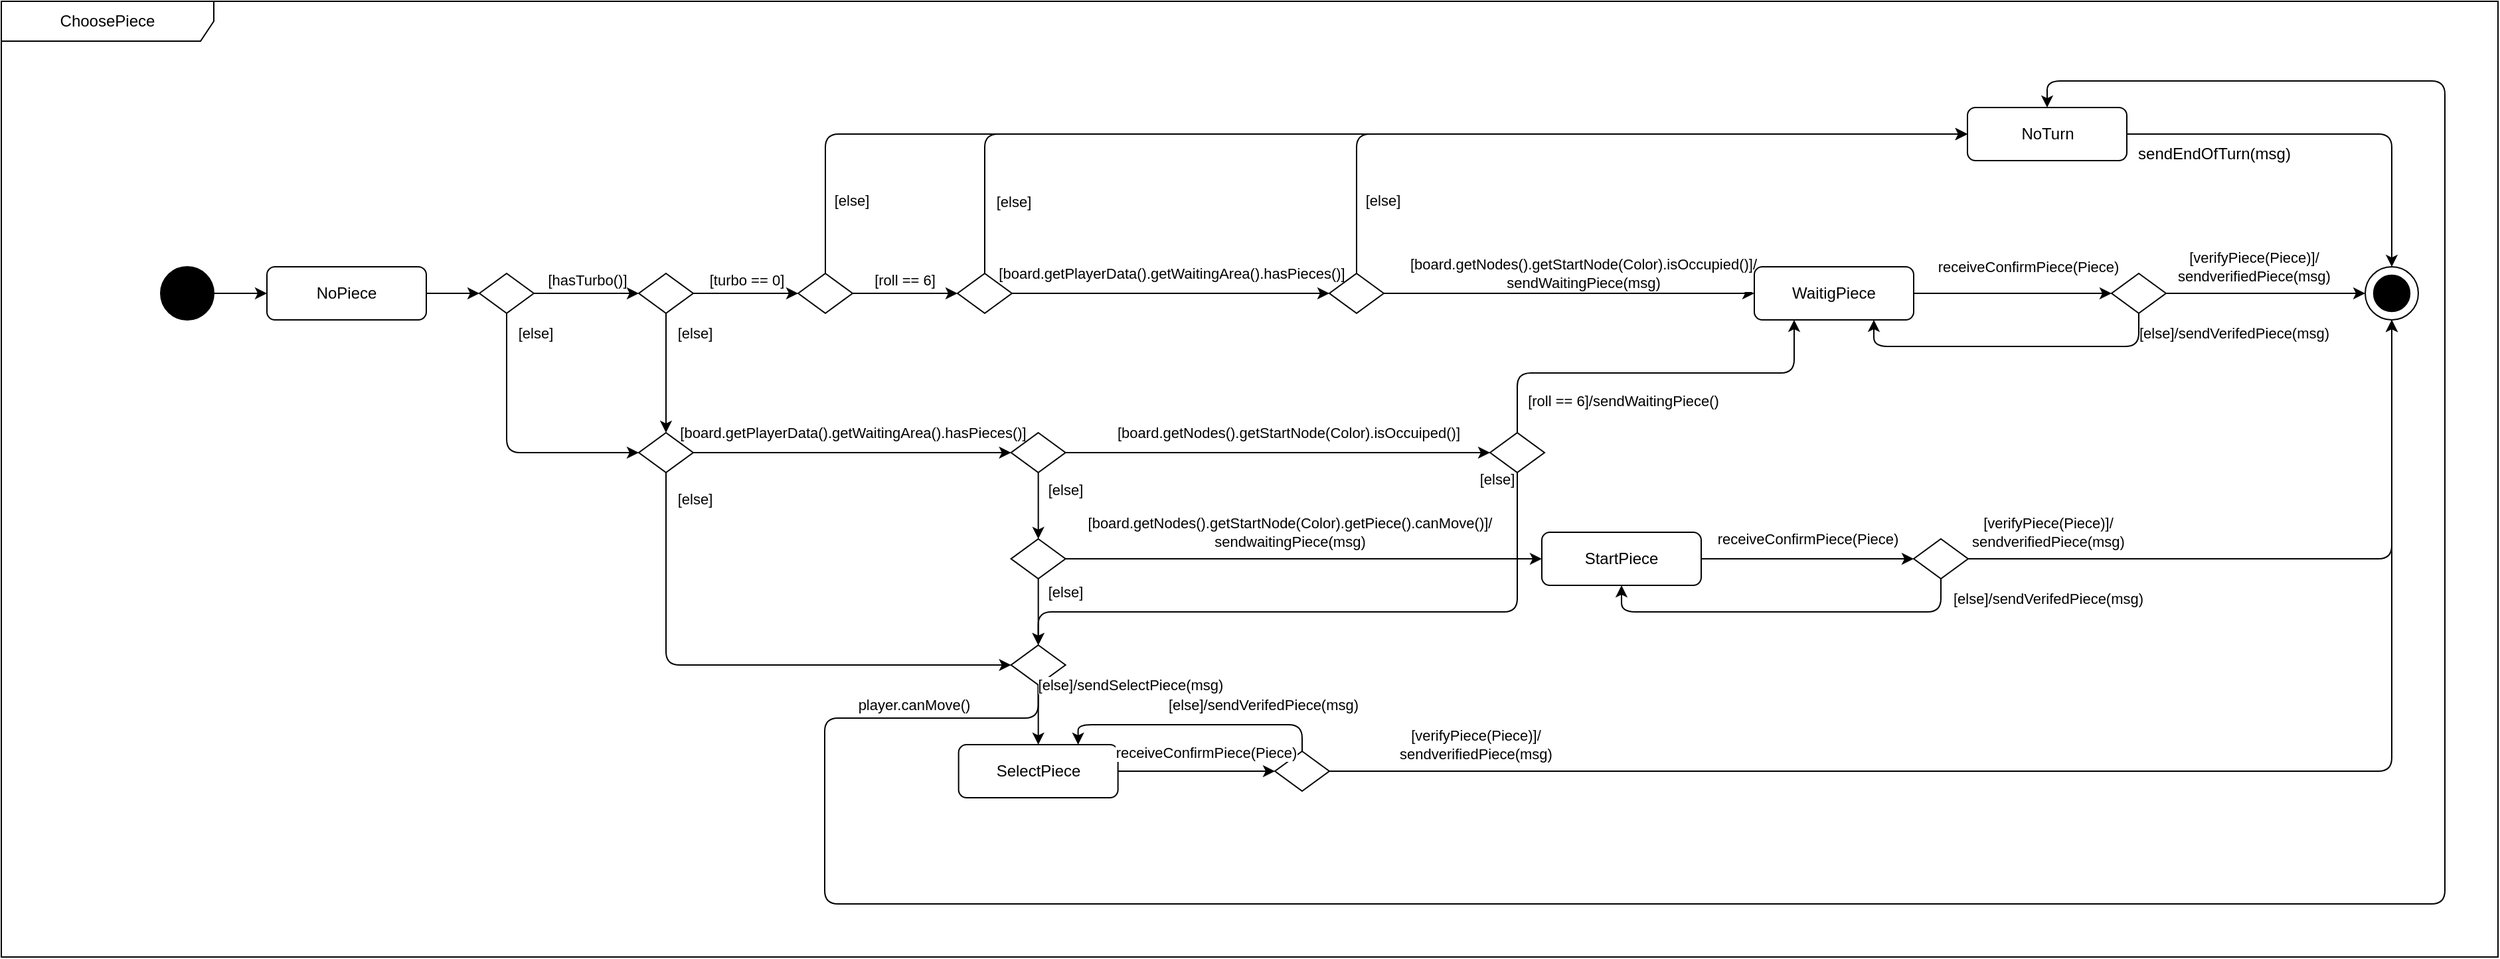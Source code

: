 <mxfile version="24.7.8">
  <diagram name="Seite-1" id="XX_EP1eDZ5W4jPPL_RQk">
    <mxGraphModel dx="1564" dy="-1144" grid="1" gridSize="10" guides="1" tooltips="1" connect="1" arrows="1" fold="1" page="1" pageScale="1" pageWidth="827" pageHeight="1169" math="0" shadow="0">
      <root>
        <mxCell id="0" />
        <mxCell id="1" parent="0" />
        <mxCell id="bH_SWkeSkAfLZ4fVDIds-1" value="ChoosePiece" style="shape=umlFrame;whiteSpace=wrap;html=1;pointerEvents=0;recursiveResize=0;container=1;collapsible=0;width=160;" vertex="1" parent="1">
          <mxGeometry x="1280" y="2400" width="1880" height="720" as="geometry" />
        </mxCell>
        <mxCell id="bH_SWkeSkAfLZ4fVDIds-96" style="edgeStyle=orthogonalEdgeStyle;rounded=0;orthogonalLoop=1;jettySize=auto;html=1;exitX=1;exitY=0.5;exitDx=0;exitDy=0;entryX=0;entryY=0.5;entryDx=0;entryDy=0;" edge="1" parent="bH_SWkeSkAfLZ4fVDIds-1" source="bH_SWkeSkAfLZ4fVDIds-3" target="bH_SWkeSkAfLZ4fVDIds-15">
          <mxGeometry relative="1" as="geometry" />
        </mxCell>
        <mxCell id="bH_SWkeSkAfLZ4fVDIds-3" value="NoPiece" style="rounded=1;whiteSpace=wrap;html=1;" vertex="1" parent="bH_SWkeSkAfLZ4fVDIds-1">
          <mxGeometry x="200" y="200" width="120" height="40" as="geometry" />
        </mxCell>
        <mxCell id="bH_SWkeSkAfLZ4fVDIds-4" value="" style="ellipse;whiteSpace=wrap;html=1;aspect=fixed;fillColor=#000000;" vertex="1" parent="bH_SWkeSkAfLZ4fVDIds-1">
          <mxGeometry x="120" y="200" width="40" height="40" as="geometry" />
        </mxCell>
        <mxCell id="bH_SWkeSkAfLZ4fVDIds-5" style="edgeStyle=orthogonalEdgeStyle;rounded=0;orthogonalLoop=1;jettySize=auto;html=1;entryX=0;entryY=0.5;entryDx=0;entryDy=0;" edge="1" parent="bH_SWkeSkAfLZ4fVDIds-1" source="bH_SWkeSkAfLZ4fVDIds-4" target="bH_SWkeSkAfLZ4fVDIds-3">
          <mxGeometry relative="1" as="geometry">
            <mxPoint x="380" y="310" as="targetPoint" />
          </mxGeometry>
        </mxCell>
        <mxCell id="bH_SWkeSkAfLZ4fVDIds-11" style="edgeStyle=orthogonalEdgeStyle;rounded=0;orthogonalLoop=1;jettySize=auto;html=1;exitX=1;exitY=0.5;exitDx=0;exitDy=0;entryX=0;entryY=0.5;entryDx=0;entryDy=0;" edge="1" parent="bH_SWkeSkAfLZ4fVDIds-1" source="bH_SWkeSkAfLZ4fVDIds-15" target="bH_SWkeSkAfLZ4fVDIds-20">
          <mxGeometry relative="1" as="geometry" />
        </mxCell>
        <mxCell id="bH_SWkeSkAfLZ4fVDIds-12" value="[hasTurbo()]" style="edgeLabel;html=1;align=center;verticalAlign=middle;resizable=0;points=[];" vertex="1" connectable="0" parent="bH_SWkeSkAfLZ4fVDIds-11">
          <mxGeometry x="0.063" y="-2" relative="1" as="geometry">
            <mxPoint x="-2" y="-12" as="offset" />
          </mxGeometry>
        </mxCell>
        <mxCell id="bH_SWkeSkAfLZ4fVDIds-13" style="edgeStyle=orthogonalEdgeStyle;rounded=1;orthogonalLoop=1;jettySize=auto;html=1;exitX=0.5;exitY=1;exitDx=0;exitDy=0;entryX=0;entryY=0.5;entryDx=0;entryDy=0;curved=0;" edge="1" parent="bH_SWkeSkAfLZ4fVDIds-1" source="bH_SWkeSkAfLZ4fVDIds-15" target="bH_SWkeSkAfLZ4fVDIds-55">
          <mxGeometry relative="1" as="geometry" />
        </mxCell>
        <mxCell id="bH_SWkeSkAfLZ4fVDIds-14" value="[else]" style="edgeLabel;html=1;align=center;verticalAlign=middle;resizable=0;points=[];" vertex="1" connectable="0" parent="bH_SWkeSkAfLZ4fVDIds-13">
          <mxGeometry x="-0.661" y="4" relative="1" as="geometry">
            <mxPoint x="17" y="-20" as="offset" />
          </mxGeometry>
        </mxCell>
        <mxCell id="bH_SWkeSkAfLZ4fVDIds-15" value="" style="rhombus;whiteSpace=wrap;html=1;" vertex="1" parent="bH_SWkeSkAfLZ4fVDIds-1">
          <mxGeometry x="360" y="205" width="41" height="30" as="geometry" />
        </mxCell>
        <mxCell id="bH_SWkeSkAfLZ4fVDIds-16" style="edgeStyle=orthogonalEdgeStyle;rounded=0;orthogonalLoop=1;jettySize=auto;html=1;exitX=1;exitY=0.5;exitDx=0;exitDy=0;entryX=0;entryY=0.5;entryDx=0;entryDy=0;" edge="1" parent="bH_SWkeSkAfLZ4fVDIds-1" source="bH_SWkeSkAfLZ4fVDIds-20" target="bH_SWkeSkAfLZ4fVDIds-25">
          <mxGeometry relative="1" as="geometry" />
        </mxCell>
        <mxCell id="bH_SWkeSkAfLZ4fVDIds-17" value="[turbo == 0]" style="edgeLabel;html=1;align=center;verticalAlign=middle;resizable=0;points=[];" vertex="1" connectable="0" parent="bH_SWkeSkAfLZ4fVDIds-16">
          <mxGeometry x="-0.038" y="-1" relative="1" as="geometry">
            <mxPoint x="2" y="-11" as="offset" />
          </mxGeometry>
        </mxCell>
        <mxCell id="bH_SWkeSkAfLZ4fVDIds-18" style="edgeStyle=orthogonalEdgeStyle;rounded=0;orthogonalLoop=1;jettySize=auto;html=1;exitX=0.5;exitY=1;exitDx=0;exitDy=0;entryX=0.5;entryY=0;entryDx=0;entryDy=0;" edge="1" parent="bH_SWkeSkAfLZ4fVDIds-1" source="bH_SWkeSkAfLZ4fVDIds-20" target="bH_SWkeSkAfLZ4fVDIds-55">
          <mxGeometry relative="1" as="geometry" />
        </mxCell>
        <mxCell id="bH_SWkeSkAfLZ4fVDIds-19" value="[else]" style="edgeLabel;html=1;align=center;verticalAlign=middle;resizable=0;points=[];" vertex="1" connectable="0" parent="bH_SWkeSkAfLZ4fVDIds-18">
          <mxGeometry x="-0.04" y="-3" relative="1" as="geometry">
            <mxPoint x="24" y="-28" as="offset" />
          </mxGeometry>
        </mxCell>
        <mxCell id="bH_SWkeSkAfLZ4fVDIds-20" value="" style="rhombus;whiteSpace=wrap;html=1;" vertex="1" parent="bH_SWkeSkAfLZ4fVDIds-1">
          <mxGeometry x="480" y="205" width="41" height="30" as="geometry" />
        </mxCell>
        <mxCell id="bH_SWkeSkAfLZ4fVDIds-21" style="edgeStyle=orthogonalEdgeStyle;rounded=0;orthogonalLoop=1;jettySize=auto;html=1;exitX=1;exitY=0.5;exitDx=0;exitDy=0;entryX=0;entryY=0.5;entryDx=0;entryDy=0;" edge="1" parent="bH_SWkeSkAfLZ4fVDIds-1" source="bH_SWkeSkAfLZ4fVDIds-25" target="bH_SWkeSkAfLZ4fVDIds-30">
          <mxGeometry relative="1" as="geometry" />
        </mxCell>
        <mxCell id="bH_SWkeSkAfLZ4fVDIds-22" value="[roll == 6]" style="edgeLabel;html=1;align=center;verticalAlign=middle;resizable=0;points=[];" vertex="1" connectable="0" parent="bH_SWkeSkAfLZ4fVDIds-21">
          <mxGeometry x="-0.173" y="-1" relative="1" as="geometry">
            <mxPoint x="6" y="-11" as="offset" />
          </mxGeometry>
        </mxCell>
        <mxCell id="bH_SWkeSkAfLZ4fVDIds-23" style="edgeStyle=orthogonalEdgeStyle;rounded=1;orthogonalLoop=1;jettySize=auto;html=1;exitX=0.5;exitY=0;exitDx=0;exitDy=0;entryX=0;entryY=0.5;entryDx=0;entryDy=0;curved=0;" edge="1" parent="bH_SWkeSkAfLZ4fVDIds-1" source="bH_SWkeSkAfLZ4fVDIds-25" target="bH_SWkeSkAfLZ4fVDIds-50">
          <mxGeometry relative="1" as="geometry" />
        </mxCell>
        <mxCell id="bH_SWkeSkAfLZ4fVDIds-24" value="[else]" style="edgeLabel;html=1;align=center;verticalAlign=middle;resizable=0;points=[];" vertex="1" connectable="0" parent="bH_SWkeSkAfLZ4fVDIds-23">
          <mxGeometry x="-0.9" relative="1" as="geometry">
            <mxPoint x="19" y="-7" as="offset" />
          </mxGeometry>
        </mxCell>
        <mxCell id="bH_SWkeSkAfLZ4fVDIds-25" value="" style="rhombus;whiteSpace=wrap;html=1;" vertex="1" parent="bH_SWkeSkAfLZ4fVDIds-1">
          <mxGeometry x="600" y="205" width="41" height="30" as="geometry" />
        </mxCell>
        <mxCell id="bH_SWkeSkAfLZ4fVDIds-26" style="edgeStyle=orthogonalEdgeStyle;rounded=0;orthogonalLoop=1;jettySize=auto;html=1;exitX=1;exitY=0.5;exitDx=0;exitDy=0;entryX=0;entryY=0.5;entryDx=0;entryDy=0;" edge="1" parent="bH_SWkeSkAfLZ4fVDIds-1" source="bH_SWkeSkAfLZ4fVDIds-30" target="bH_SWkeSkAfLZ4fVDIds-35">
          <mxGeometry relative="1" as="geometry" />
        </mxCell>
        <mxCell id="bH_SWkeSkAfLZ4fVDIds-27" value="[board.getPlayerData().getWaitingArea().hasPieces()]" style="edgeLabel;html=1;align=center;verticalAlign=middle;resizable=0;points=[];" vertex="1" connectable="0" parent="bH_SWkeSkAfLZ4fVDIds-26">
          <mxGeometry x="0.026" y="1" relative="1" as="geometry">
            <mxPoint x="-3" y="-14" as="offset" />
          </mxGeometry>
        </mxCell>
        <mxCell id="bH_SWkeSkAfLZ4fVDIds-28" style="edgeStyle=orthogonalEdgeStyle;rounded=1;orthogonalLoop=1;jettySize=auto;html=1;exitX=0.5;exitY=0;exitDx=0;exitDy=0;entryX=0;entryY=0.5;entryDx=0;entryDy=0;curved=0;" edge="1" parent="bH_SWkeSkAfLZ4fVDIds-1" source="bH_SWkeSkAfLZ4fVDIds-30" target="bH_SWkeSkAfLZ4fVDIds-50">
          <mxGeometry relative="1" as="geometry" />
        </mxCell>
        <mxCell id="bH_SWkeSkAfLZ4fVDIds-29" value="[else]" style="edgeLabel;html=1;align=center;verticalAlign=middle;resizable=0;points=[];" vertex="1" connectable="0" parent="bH_SWkeSkAfLZ4fVDIds-28">
          <mxGeometry x="-0.88" y="-2" relative="1" as="geometry">
            <mxPoint x="19" y="-4" as="offset" />
          </mxGeometry>
        </mxCell>
        <mxCell id="bH_SWkeSkAfLZ4fVDIds-30" value="" style="rhombus;whiteSpace=wrap;html=1;" vertex="1" parent="bH_SWkeSkAfLZ4fVDIds-1">
          <mxGeometry x="720" y="205" width="41" height="30" as="geometry" />
        </mxCell>
        <mxCell id="bH_SWkeSkAfLZ4fVDIds-31" style="edgeStyle=orthogonalEdgeStyle;rounded=0;orthogonalLoop=1;jettySize=auto;html=1;exitX=1;exitY=0.5;exitDx=0;exitDy=0;entryX=0;entryY=0.5;entryDx=0;entryDy=0;" edge="1" parent="bH_SWkeSkAfLZ4fVDIds-1" source="bH_SWkeSkAfLZ4fVDIds-35" target="bH_SWkeSkAfLZ4fVDIds-38">
          <mxGeometry relative="1" as="geometry" />
        </mxCell>
        <mxCell id="bH_SWkeSkAfLZ4fVDIds-32" value="[board.getNodes().getStartNode(Color).isOccupied()]/&lt;div&gt;sendWaitingPiece(msg)&lt;/div&gt;" style="edgeLabel;html=1;align=center;verticalAlign=middle;resizable=0;points=[];" vertex="1" connectable="0" parent="bH_SWkeSkAfLZ4fVDIds-31">
          <mxGeometry x="0.078" relative="1" as="geometry">
            <mxPoint x="-1" y="-15" as="offset" />
          </mxGeometry>
        </mxCell>
        <mxCell id="bH_SWkeSkAfLZ4fVDIds-33" style="edgeStyle=orthogonalEdgeStyle;rounded=1;orthogonalLoop=1;jettySize=auto;html=1;exitX=0.5;exitY=0;exitDx=0;exitDy=0;entryX=0;entryY=0.5;entryDx=0;entryDy=0;curved=0;" edge="1" parent="bH_SWkeSkAfLZ4fVDIds-1" source="bH_SWkeSkAfLZ4fVDIds-35" target="bH_SWkeSkAfLZ4fVDIds-50">
          <mxGeometry relative="1" as="geometry" />
        </mxCell>
        <mxCell id="bH_SWkeSkAfLZ4fVDIds-34" value="[else]" style="edgeLabel;html=1;align=center;verticalAlign=middle;resizable=0;points=[];" vertex="1" connectable="0" parent="bH_SWkeSkAfLZ4fVDIds-33">
          <mxGeometry x="-0.858" y="-3" relative="1" as="geometry">
            <mxPoint x="16" y="-15" as="offset" />
          </mxGeometry>
        </mxCell>
        <mxCell id="bH_SWkeSkAfLZ4fVDIds-35" value="" style="rhombus;whiteSpace=wrap;html=1;" vertex="1" parent="bH_SWkeSkAfLZ4fVDIds-1">
          <mxGeometry x="1000" y="205" width="41" height="30" as="geometry" />
        </mxCell>
        <mxCell id="bH_SWkeSkAfLZ4fVDIds-36" style="edgeStyle=orthogonalEdgeStyle;rounded=0;orthogonalLoop=1;jettySize=auto;html=1;exitX=1;exitY=0.5;exitDx=0;exitDy=0;entryX=0;entryY=0.5;entryDx=0;entryDy=0;" edge="1" parent="bH_SWkeSkAfLZ4fVDIds-1" source="bH_SWkeSkAfLZ4fVDIds-38" target="bH_SWkeSkAfLZ4fVDIds-45">
          <mxGeometry relative="1" as="geometry" />
        </mxCell>
        <mxCell id="bH_SWkeSkAfLZ4fVDIds-37" value="receiveConfirmPiece(Piece)" style="edgeLabel;html=1;align=center;verticalAlign=middle;resizable=0;points=[];" vertex="1" connectable="0" parent="bH_SWkeSkAfLZ4fVDIds-36">
          <mxGeometry x="0.013" y="-1" relative="1" as="geometry">
            <mxPoint x="10" y="-21" as="offset" />
          </mxGeometry>
        </mxCell>
        <mxCell id="bH_SWkeSkAfLZ4fVDIds-38" value="WaitigPiece" style="rounded=1;whiteSpace=wrap;html=1;" vertex="1" parent="bH_SWkeSkAfLZ4fVDIds-1">
          <mxGeometry x="1320" y="200" width="120" height="40" as="geometry" />
        </mxCell>
        <mxCell id="bH_SWkeSkAfLZ4fVDIds-41" style="edgeStyle=orthogonalEdgeStyle;rounded=0;orthogonalLoop=1;jettySize=auto;html=1;exitX=1;exitY=0.5;exitDx=0;exitDy=0;entryX=0;entryY=0.5;entryDx=0;entryDy=0;" edge="1" parent="bH_SWkeSkAfLZ4fVDIds-1" source="bH_SWkeSkAfLZ4fVDIds-45" target="bH_SWkeSkAfLZ4fVDIds-46">
          <mxGeometry relative="1" as="geometry" />
        </mxCell>
        <mxCell id="bH_SWkeSkAfLZ4fVDIds-42" value="[verifyPiece(Piece)]/&lt;div&gt;sendverifiedPiece(msg)&lt;/div&gt;" style="edgeLabel;html=1;align=center;verticalAlign=middle;resizable=0;points=[];" vertex="1" connectable="0" parent="bH_SWkeSkAfLZ4fVDIds-41">
          <mxGeometry x="-0.253" y="1" relative="1" as="geometry">
            <mxPoint x="10" y="-19" as="offset" />
          </mxGeometry>
        </mxCell>
        <mxCell id="bH_SWkeSkAfLZ4fVDIds-43" style="edgeStyle=orthogonalEdgeStyle;rounded=1;orthogonalLoop=1;jettySize=auto;html=1;exitX=0.5;exitY=1;exitDx=0;exitDy=0;entryX=0.75;entryY=1;entryDx=0;entryDy=0;curved=0;" edge="1" parent="bH_SWkeSkAfLZ4fVDIds-1" source="bH_SWkeSkAfLZ4fVDIds-45" target="bH_SWkeSkAfLZ4fVDIds-38">
          <mxGeometry relative="1" as="geometry" />
        </mxCell>
        <mxCell id="bH_SWkeSkAfLZ4fVDIds-44" value="[else]/sendVerifedPiece(msg)" style="edgeLabel;html=1;align=center;verticalAlign=middle;resizable=0;points=[];" vertex="1" connectable="0" parent="bH_SWkeSkAfLZ4fVDIds-43">
          <mxGeometry x="-0.844" y="3" relative="1" as="geometry">
            <mxPoint x="68" y="-4" as="offset" />
          </mxGeometry>
        </mxCell>
        <mxCell id="bH_SWkeSkAfLZ4fVDIds-45" value="" style="rhombus;whiteSpace=wrap;html=1;" vertex="1" parent="bH_SWkeSkAfLZ4fVDIds-1">
          <mxGeometry x="1589" y="205" width="41" height="30" as="geometry" />
        </mxCell>
        <mxCell id="bH_SWkeSkAfLZ4fVDIds-46" value="" style="ellipse;whiteSpace=wrap;html=1;aspect=fixed;" vertex="1" parent="bH_SWkeSkAfLZ4fVDIds-1">
          <mxGeometry x="1780" y="200" width="40" height="40" as="geometry" />
        </mxCell>
        <mxCell id="bH_SWkeSkAfLZ4fVDIds-47" value="" style="ellipse;whiteSpace=wrap;html=1;aspect=fixed;fillColor=#000000;" vertex="1" parent="bH_SWkeSkAfLZ4fVDIds-1">
          <mxGeometry x="1786.41" y="206.41" width="27.18" height="27.18" as="geometry" />
        </mxCell>
        <mxCell id="bH_SWkeSkAfLZ4fVDIds-48" style="edgeStyle=orthogonalEdgeStyle;rounded=1;orthogonalLoop=1;jettySize=auto;html=1;exitX=1;exitY=0.5;exitDx=0;exitDy=0;entryX=0.5;entryY=0;entryDx=0;entryDy=0;curved=0;" edge="1" parent="bH_SWkeSkAfLZ4fVDIds-1" source="bH_SWkeSkAfLZ4fVDIds-50" target="bH_SWkeSkAfLZ4fVDIds-46">
          <mxGeometry relative="1" as="geometry" />
        </mxCell>
        <mxCell id="bH_SWkeSkAfLZ4fVDIds-50" value="NoTurn" style="rounded=1;whiteSpace=wrap;html=1;" vertex="1" parent="bH_SWkeSkAfLZ4fVDIds-1">
          <mxGeometry x="1480.5" y="80" width="120" height="40" as="geometry" />
        </mxCell>
        <mxCell id="bH_SWkeSkAfLZ4fVDIds-51" style="edgeStyle=orthogonalEdgeStyle;rounded=0;orthogonalLoop=1;jettySize=auto;html=1;exitX=1;exitY=0.5;exitDx=0;exitDy=0;entryX=0;entryY=0.5;entryDx=0;entryDy=0;" edge="1" parent="bH_SWkeSkAfLZ4fVDIds-1" source="bH_SWkeSkAfLZ4fVDIds-55" target="bH_SWkeSkAfLZ4fVDIds-60">
          <mxGeometry relative="1" as="geometry" />
        </mxCell>
        <mxCell id="bH_SWkeSkAfLZ4fVDIds-52" value="[board.getPlayerData().getWaitingArea().hasPieces()]" style="edgeLabel;html=1;align=center;verticalAlign=middle;resizable=0;points=[];" vertex="1" connectable="0" parent="bH_SWkeSkAfLZ4fVDIds-51">
          <mxGeometry x="-0.632" y="3" relative="1" as="geometry">
            <mxPoint x="76" y="-12" as="offset" />
          </mxGeometry>
        </mxCell>
        <mxCell id="bH_SWkeSkAfLZ4fVDIds-53" style="edgeStyle=orthogonalEdgeStyle;rounded=1;orthogonalLoop=1;jettySize=auto;html=1;exitX=0.5;exitY=1;exitDx=0;exitDy=0;entryX=0;entryY=0.5;entryDx=0;entryDy=0;curved=0;" edge="1" parent="bH_SWkeSkAfLZ4fVDIds-1" source="bH_SWkeSkAfLZ4fVDIds-55" target="bH_SWkeSkAfLZ4fVDIds-70">
          <mxGeometry relative="1" as="geometry" />
        </mxCell>
        <mxCell id="bH_SWkeSkAfLZ4fVDIds-54" value="[else]" style="edgeLabel;html=1;align=center;verticalAlign=middle;resizable=0;points=[];" vertex="1" connectable="0" parent="bH_SWkeSkAfLZ4fVDIds-53">
          <mxGeometry x="-0.804" y="1" relative="1" as="geometry">
            <mxPoint x="20" y="-20" as="offset" />
          </mxGeometry>
        </mxCell>
        <mxCell id="bH_SWkeSkAfLZ4fVDIds-55" value="" style="rhombus;whiteSpace=wrap;html=1;" vertex="1" parent="bH_SWkeSkAfLZ4fVDIds-1">
          <mxGeometry x="480" y="325" width="41" height="30" as="geometry" />
        </mxCell>
        <mxCell id="bH_SWkeSkAfLZ4fVDIds-56" style="edgeStyle=orthogonalEdgeStyle;rounded=0;orthogonalLoop=1;jettySize=auto;html=1;exitX=0.5;exitY=1;exitDx=0;exitDy=0;entryX=0.5;entryY=0;entryDx=0;entryDy=0;" edge="1" parent="bH_SWkeSkAfLZ4fVDIds-1" source="bH_SWkeSkAfLZ4fVDIds-60" target="bH_SWkeSkAfLZ4fVDIds-65">
          <mxGeometry relative="1" as="geometry" />
        </mxCell>
        <mxCell id="bH_SWkeSkAfLZ4fVDIds-57" value="[else]" style="edgeLabel;html=1;align=center;verticalAlign=middle;resizable=0;points=[];" vertex="1" connectable="0" parent="bH_SWkeSkAfLZ4fVDIds-56">
          <mxGeometry x="-0.497" y="1" relative="1" as="geometry">
            <mxPoint x="19" as="offset" />
          </mxGeometry>
        </mxCell>
        <mxCell id="bH_SWkeSkAfLZ4fVDIds-58" style="edgeStyle=orthogonalEdgeStyle;rounded=0;orthogonalLoop=1;jettySize=auto;html=1;exitX=1;exitY=0.5;exitDx=0;exitDy=0;entryX=0;entryY=0.5;entryDx=0;entryDy=0;" edge="1" parent="bH_SWkeSkAfLZ4fVDIds-1" source="bH_SWkeSkAfLZ4fVDIds-60" target="bH_SWkeSkAfLZ4fVDIds-78">
          <mxGeometry relative="1" as="geometry" />
        </mxCell>
        <mxCell id="bH_SWkeSkAfLZ4fVDIds-59" value="[board.getNodes().getStartNode(Color).isOccuiped()]" style="edgeLabel;html=1;align=center;verticalAlign=middle;resizable=0;points=[];" vertex="1" connectable="0" parent="bH_SWkeSkAfLZ4fVDIds-58">
          <mxGeometry x="0.196" y="-2" relative="1" as="geometry">
            <mxPoint x="-24" y="-17" as="offset" />
          </mxGeometry>
        </mxCell>
        <mxCell id="bH_SWkeSkAfLZ4fVDIds-60" value="" style="rhombus;whiteSpace=wrap;html=1;" vertex="1" parent="bH_SWkeSkAfLZ4fVDIds-1">
          <mxGeometry x="760.33" y="325" width="41" height="30" as="geometry" />
        </mxCell>
        <mxCell id="bH_SWkeSkAfLZ4fVDIds-61" style="edgeStyle=orthogonalEdgeStyle;rounded=0;orthogonalLoop=1;jettySize=auto;html=1;exitX=0.5;exitY=1;exitDx=0;exitDy=0;entryX=0.5;entryY=0;entryDx=0;entryDy=0;" edge="1" parent="bH_SWkeSkAfLZ4fVDIds-1" source="bH_SWkeSkAfLZ4fVDIds-65" target="bH_SWkeSkAfLZ4fVDIds-70">
          <mxGeometry relative="1" as="geometry" />
        </mxCell>
        <mxCell id="bH_SWkeSkAfLZ4fVDIds-62" value="[else]" style="edgeLabel;html=1;align=center;verticalAlign=middle;resizable=0;points=[];" vertex="1" connectable="0" parent="bH_SWkeSkAfLZ4fVDIds-61">
          <mxGeometry x="-0.623" y="1" relative="1" as="geometry">
            <mxPoint x="19" as="offset" />
          </mxGeometry>
        </mxCell>
        <mxCell id="bH_SWkeSkAfLZ4fVDIds-63" style="edgeStyle=orthogonalEdgeStyle;rounded=0;orthogonalLoop=1;jettySize=auto;html=1;exitX=1;exitY=0.5;exitDx=0;exitDy=0;entryX=0;entryY=0.5;entryDx=0;entryDy=0;" edge="1" parent="bH_SWkeSkAfLZ4fVDIds-1" source="bH_SWkeSkAfLZ4fVDIds-65" target="bH_SWkeSkAfLZ4fVDIds-81">
          <mxGeometry relative="1" as="geometry" />
        </mxCell>
        <mxCell id="bH_SWkeSkAfLZ4fVDIds-64" value="[board.getNodes().getStartNode(Color).getPiece().canMove()]/&lt;div&gt;sendwaitingPiece(msg)&lt;/div&gt;" style="edgeLabel;html=1;align=center;verticalAlign=middle;resizable=0;points=[];" vertex="1" connectable="0" parent="bH_SWkeSkAfLZ4fVDIds-63">
          <mxGeometry x="-0.451" relative="1" as="geometry">
            <mxPoint x="70" y="-20" as="offset" />
          </mxGeometry>
        </mxCell>
        <mxCell id="bH_SWkeSkAfLZ4fVDIds-65" value="" style="rhombus;whiteSpace=wrap;html=1;" vertex="1" parent="bH_SWkeSkAfLZ4fVDIds-1">
          <mxGeometry x="760.33" y="405" width="41" height="30" as="geometry" />
        </mxCell>
        <mxCell id="bH_SWkeSkAfLZ4fVDIds-66" style="edgeStyle=orthogonalEdgeStyle;rounded=0;orthogonalLoop=1;jettySize=auto;html=1;exitX=0.5;exitY=1;exitDx=0;exitDy=0;entryX=0.5;entryY=0;entryDx=0;entryDy=0;" edge="1" parent="bH_SWkeSkAfLZ4fVDIds-1" source="bH_SWkeSkAfLZ4fVDIds-70" target="bH_SWkeSkAfLZ4fVDIds-73">
          <mxGeometry relative="1" as="geometry" />
        </mxCell>
        <mxCell id="bH_SWkeSkAfLZ4fVDIds-68" style="edgeStyle=orthogonalEdgeStyle;rounded=1;orthogonalLoop=1;jettySize=auto;html=1;exitX=0.5;exitY=1;exitDx=0;exitDy=0;entryX=0.5;entryY=0;entryDx=0;entryDy=0;curved=0;" edge="1" parent="bH_SWkeSkAfLZ4fVDIds-1" source="bH_SWkeSkAfLZ4fVDIds-70" target="bH_SWkeSkAfLZ4fVDIds-50">
          <mxGeometry relative="1" as="geometry">
            <Array as="points">
              <mxPoint x="781" y="540" />
              <mxPoint x="620" y="540" />
              <mxPoint x="620" y="680" />
              <mxPoint x="1840" y="680" />
              <mxPoint x="1840" y="60" />
              <mxPoint x="1541" y="60" />
            </Array>
          </mxGeometry>
        </mxCell>
        <mxCell id="bH_SWkeSkAfLZ4fVDIds-69" value="player.canMove()" style="edgeLabel;html=1;align=center;verticalAlign=middle;resizable=0;points=[];" vertex="1" connectable="0" parent="bH_SWkeSkAfLZ4fVDIds-68">
          <mxGeometry x="-0.899" relative="1" as="geometry">
            <mxPoint x="6" y="-10" as="offset" />
          </mxGeometry>
        </mxCell>
        <mxCell id="bH_SWkeSkAfLZ4fVDIds-70" value="" style="rhombus;whiteSpace=wrap;html=1;" vertex="1" parent="bH_SWkeSkAfLZ4fVDIds-1">
          <mxGeometry x="760.33" y="485" width="41" height="30" as="geometry" />
        </mxCell>
        <mxCell id="bH_SWkeSkAfLZ4fVDIds-71" style="edgeStyle=orthogonalEdgeStyle;rounded=0;orthogonalLoop=1;jettySize=auto;html=1;exitX=1;exitY=0.5;exitDx=0;exitDy=0;entryX=0;entryY=0.5;entryDx=0;entryDy=0;" edge="1" parent="bH_SWkeSkAfLZ4fVDIds-1" source="bH_SWkeSkAfLZ4fVDIds-73" target="bH_SWkeSkAfLZ4fVDIds-86">
          <mxGeometry relative="1" as="geometry" />
        </mxCell>
        <mxCell id="bH_SWkeSkAfLZ4fVDIds-73" value="SelectPiece" style="rounded=1;whiteSpace=wrap;html=1;" vertex="1" parent="bH_SWkeSkAfLZ4fVDIds-1">
          <mxGeometry x="720.83" y="560" width="120" height="40" as="geometry" />
        </mxCell>
        <mxCell id="bH_SWkeSkAfLZ4fVDIds-74" style="edgeStyle=orthogonalEdgeStyle;rounded=1;orthogonalLoop=1;jettySize=auto;html=1;exitX=0.5;exitY=0;exitDx=0;exitDy=0;entryX=0.25;entryY=1;entryDx=0;entryDy=0;curved=0;" edge="1" parent="bH_SWkeSkAfLZ4fVDIds-1" source="bH_SWkeSkAfLZ4fVDIds-78" target="bH_SWkeSkAfLZ4fVDIds-38">
          <mxGeometry relative="1" as="geometry">
            <Array as="points">
              <mxPoint x="1142" y="280" />
              <mxPoint x="1350" y="280" />
            </Array>
          </mxGeometry>
        </mxCell>
        <mxCell id="bH_SWkeSkAfLZ4fVDIds-75" value="[roll == 6]/sendWaitingPiece()" style="edgeLabel;html=1;align=center;verticalAlign=middle;resizable=0;points=[];" vertex="1" connectable="0" parent="bH_SWkeSkAfLZ4fVDIds-74">
          <mxGeometry x="-0.88" relative="1" as="geometry">
            <mxPoint x="79" y="-7" as="offset" />
          </mxGeometry>
        </mxCell>
        <mxCell id="bH_SWkeSkAfLZ4fVDIds-76" style="edgeStyle=orthogonalEdgeStyle;rounded=1;orthogonalLoop=1;jettySize=auto;html=1;exitX=0.5;exitY=1;exitDx=0;exitDy=0;entryX=0.5;entryY=0;entryDx=0;entryDy=0;curved=0;" edge="1" parent="bH_SWkeSkAfLZ4fVDIds-1" source="bH_SWkeSkAfLZ4fVDIds-78" target="bH_SWkeSkAfLZ4fVDIds-70">
          <mxGeometry relative="1" as="geometry">
            <Array as="points">
              <mxPoint x="1142" y="460" />
              <mxPoint x="781" y="460" />
            </Array>
          </mxGeometry>
        </mxCell>
        <mxCell id="bH_SWkeSkAfLZ4fVDIds-77" value="[else]" style="edgeLabel;html=1;align=center;verticalAlign=middle;resizable=0;points=[];" vertex="1" connectable="0" parent="bH_SWkeSkAfLZ4fVDIds-76">
          <mxGeometry x="-0.738" y="-1" relative="1" as="geometry">
            <mxPoint x="-15" y="-60" as="offset" />
          </mxGeometry>
        </mxCell>
        <mxCell id="bH_SWkeSkAfLZ4fVDIds-78" value="" style="rhombus;whiteSpace=wrap;html=1;" vertex="1" parent="bH_SWkeSkAfLZ4fVDIds-1">
          <mxGeometry x="1121" y="325" width="41" height="30" as="geometry" />
        </mxCell>
        <mxCell id="bH_SWkeSkAfLZ4fVDIds-79" style="edgeStyle=orthogonalEdgeStyle;rounded=0;orthogonalLoop=1;jettySize=auto;html=1;exitX=1;exitY=0.5;exitDx=0;exitDy=0;entryX=0;entryY=0.5;entryDx=0;entryDy=0;" edge="1" parent="bH_SWkeSkAfLZ4fVDIds-1" source="bH_SWkeSkAfLZ4fVDIds-81" target="bH_SWkeSkAfLZ4fVDIds-93">
          <mxGeometry relative="1" as="geometry" />
        </mxCell>
        <mxCell id="bH_SWkeSkAfLZ4fVDIds-81" value="StartPiece" style="rounded=1;whiteSpace=wrap;html=1;" vertex="1" parent="bH_SWkeSkAfLZ4fVDIds-1">
          <mxGeometry x="1160" y="400" width="120" height="40" as="geometry" />
        </mxCell>
        <mxCell id="bH_SWkeSkAfLZ4fVDIds-82" style="edgeStyle=orthogonalEdgeStyle;rounded=1;orthogonalLoop=1;jettySize=auto;html=1;exitX=0.5;exitY=0;exitDx=0;exitDy=0;entryX=0.75;entryY=0;entryDx=0;entryDy=0;curved=0;" edge="1" parent="bH_SWkeSkAfLZ4fVDIds-1" source="bH_SWkeSkAfLZ4fVDIds-86" target="bH_SWkeSkAfLZ4fVDIds-73">
          <mxGeometry relative="1" as="geometry" />
        </mxCell>
        <mxCell id="bH_SWkeSkAfLZ4fVDIds-84" style="edgeStyle=orthogonalEdgeStyle;rounded=1;orthogonalLoop=1;jettySize=auto;html=1;exitX=1;exitY=0.5;exitDx=0;exitDy=0;entryX=0.5;entryY=1;entryDx=0;entryDy=0;curved=0;" edge="1" parent="bH_SWkeSkAfLZ4fVDIds-1" source="bH_SWkeSkAfLZ4fVDIds-86" target="bH_SWkeSkAfLZ4fVDIds-46">
          <mxGeometry relative="1" as="geometry" />
        </mxCell>
        <mxCell id="bH_SWkeSkAfLZ4fVDIds-86" value="" style="rhombus;whiteSpace=wrap;html=1;" vertex="1" parent="bH_SWkeSkAfLZ4fVDIds-1">
          <mxGeometry x="959" y="565" width="41" height="30" as="geometry" />
        </mxCell>
        <mxCell id="bH_SWkeSkAfLZ4fVDIds-89" style="edgeStyle=orthogonalEdgeStyle;rounded=1;orthogonalLoop=1;jettySize=auto;html=1;exitX=1;exitY=0.5;exitDx=0;exitDy=0;entryX=0.5;entryY=1;entryDx=0;entryDy=0;curved=0;" edge="1" parent="bH_SWkeSkAfLZ4fVDIds-1" source="bH_SWkeSkAfLZ4fVDIds-93" target="bH_SWkeSkAfLZ4fVDIds-46">
          <mxGeometry relative="1" as="geometry" />
        </mxCell>
        <mxCell id="bH_SWkeSkAfLZ4fVDIds-91" style="edgeStyle=orthogonalEdgeStyle;rounded=1;orthogonalLoop=1;jettySize=auto;html=1;exitX=0.5;exitY=1;exitDx=0;exitDy=0;entryX=0.5;entryY=1;entryDx=0;entryDy=0;curved=0;" edge="1" parent="bH_SWkeSkAfLZ4fVDIds-1" source="bH_SWkeSkAfLZ4fVDIds-93" target="bH_SWkeSkAfLZ4fVDIds-81">
          <mxGeometry relative="1" as="geometry" />
        </mxCell>
        <mxCell id="bH_SWkeSkAfLZ4fVDIds-93" value="" style="rhombus;whiteSpace=wrap;html=1;" vertex="1" parent="bH_SWkeSkAfLZ4fVDIds-1">
          <mxGeometry x="1440" y="405" width="41" height="30" as="geometry" />
        </mxCell>
        <mxCell id="bH_SWkeSkAfLZ4fVDIds-97" value="receiveConfirmPiece(Piece)" style="edgeLabel;html=1;align=center;verticalAlign=middle;resizable=0;points=[];" vertex="1" connectable="0" parent="bH_SWkeSkAfLZ4fVDIds-1">
          <mxGeometry x="1360" y="405" as="geometry" />
        </mxCell>
        <mxCell id="bH_SWkeSkAfLZ4fVDIds-98" value="receiveConfirmPiece(Piece)" style="edgeLabel;html=1;align=center;verticalAlign=middle;resizable=0;points=[];" vertex="1" connectable="0" parent="bH_SWkeSkAfLZ4fVDIds-1">
          <mxGeometry x="900" y="470" as="geometry">
            <mxPoint x="7" y="96" as="offset" />
          </mxGeometry>
        </mxCell>
        <mxCell id="bH_SWkeSkAfLZ4fVDIds-100" value="[verifyPiece(Piece)]/&lt;div&gt;sendverifiedPiece(msg)&lt;/div&gt;" style="edgeLabel;html=1;align=center;verticalAlign=middle;resizable=0;points=[];" vertex="1" connectable="0" parent="bH_SWkeSkAfLZ4fVDIds-1">
          <mxGeometry x="1540.502" y="400" as="geometry" />
        </mxCell>
        <mxCell id="bH_SWkeSkAfLZ4fVDIds-101" value="[verifyPiece(Piece)]/&lt;div&gt;sendverifiedPiece(msg)&lt;/div&gt;" style="edgeLabel;html=1;align=center;verticalAlign=middle;resizable=0;points=[];" vertex="1" connectable="0" parent="bH_SWkeSkAfLZ4fVDIds-1">
          <mxGeometry x="1110.002" y="560" as="geometry" />
        </mxCell>
        <mxCell id="bH_SWkeSkAfLZ4fVDIds-102" value="[else]/sendVerifedPiece(msg)" style="edgeLabel;html=1;align=center;verticalAlign=middle;resizable=0;points=[];" vertex="1" connectable="0" parent="bH_SWkeSkAfLZ4fVDIds-1">
          <mxGeometry x="1540.497" y="450.002" as="geometry" />
        </mxCell>
        <mxCell id="bH_SWkeSkAfLZ4fVDIds-103" value="[else]/sendVerifedPiece(msg)" style="edgeLabel;html=1;align=center;verticalAlign=middle;resizable=0;points=[];" vertex="1" connectable="0" parent="bH_SWkeSkAfLZ4fVDIds-1">
          <mxGeometry x="949.997" y="530.002" as="geometry" />
        </mxCell>
        <mxCell id="bH_SWkeSkAfLZ4fVDIds-106" value="[else]/sendSelectPiece(msg)" style="edgeLabel;html=1;align=center;verticalAlign=middle;resizable=0;points=[];" vertex="1" connectable="0" parent="bH_SWkeSkAfLZ4fVDIds-1">
          <mxGeometry x="850" y="514.995" as="geometry" />
        </mxCell>
        <mxCell id="bH_SWkeSkAfLZ4fVDIds-107" value="sendEndOfTurn(msg)" style="text;html=1;align=center;verticalAlign=middle;resizable=0;points=[];autosize=1;strokeColor=none;fillColor=none;" vertex="1" parent="bH_SWkeSkAfLZ4fVDIds-1">
          <mxGeometry x="1595.5" y="100" width="140" height="30" as="geometry" />
        </mxCell>
      </root>
    </mxGraphModel>
  </diagram>
</mxfile>
